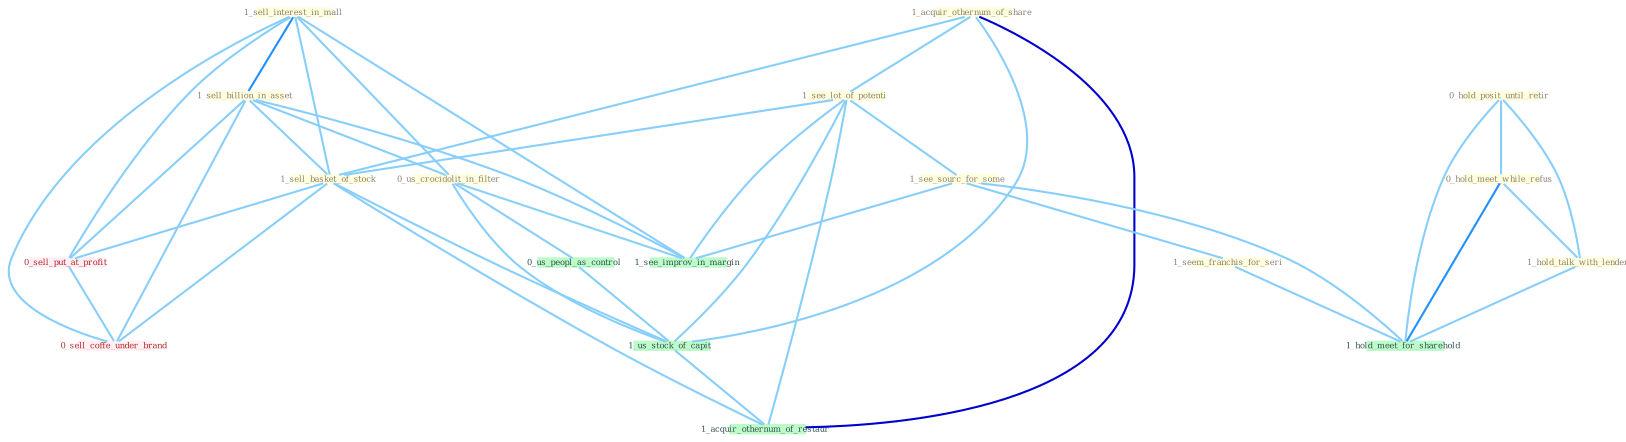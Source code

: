 Graph G{ 
    node
    [shape=polygon,style=filled,width=.5,height=.06,color="#BDFCC9",fixedsize=true,fontsize=4,
    fontcolor="#2f4f4f"];
    {node
    [color="#ffffe0", fontcolor="#8b7d6b"] "1_sell_interest_in_mall " "1_sell_billion_in_asset " "1_acquir_othernum_of_share " "1_see_lot_of_potenti " "1_see_sourc_for_some " "1_seem_franchis_for_seri " "0_us_crocidolit_in_filter " "1_sell_basket_of_stock " "0_hold_posit_until_retir " "0_hold_meet_while_refus " "1_hold_talk_with_lender "}
{node [color="#fff0f5", fontcolor="#b22222"] "0_sell_put_at_profit " "0_sell_coffe_under_brand "}
edge [color="#B0E2FF"];

	"1_sell_interest_in_mall " -- "1_sell_billion_in_asset " [w="2", color="#1e90ff" , len=0.8];
	"1_sell_interest_in_mall " -- "0_us_crocidolit_in_filter " [w="1", color="#87cefa" ];
	"1_sell_interest_in_mall " -- "1_sell_basket_of_stock " [w="1", color="#87cefa" ];
	"1_sell_interest_in_mall " -- "0_sell_put_at_profit " [w="1", color="#87cefa" ];
	"1_sell_interest_in_mall " -- "1_see_improv_in_margin " [w="1", color="#87cefa" ];
	"1_sell_interest_in_mall " -- "0_sell_coffe_under_brand " [w="1", color="#87cefa" ];
	"1_sell_billion_in_asset " -- "0_us_crocidolit_in_filter " [w="1", color="#87cefa" ];
	"1_sell_billion_in_asset " -- "1_sell_basket_of_stock " [w="1", color="#87cefa" ];
	"1_sell_billion_in_asset " -- "0_sell_put_at_profit " [w="1", color="#87cefa" ];
	"1_sell_billion_in_asset " -- "1_see_improv_in_margin " [w="1", color="#87cefa" ];
	"1_sell_billion_in_asset " -- "0_sell_coffe_under_brand " [w="1", color="#87cefa" ];
	"1_acquir_othernum_of_share " -- "1_see_lot_of_potenti " [w="1", color="#87cefa" ];
	"1_acquir_othernum_of_share " -- "1_sell_basket_of_stock " [w="1", color="#87cefa" ];
	"1_acquir_othernum_of_share " -- "1_us_stock_of_capit " [w="1", color="#87cefa" ];
	"1_acquir_othernum_of_share " -- "1_acquir_othernum_of_restaur " [w="3", color="#0000cd" , len=0.6];
	"1_see_lot_of_potenti " -- "1_see_sourc_for_some " [w="1", color="#87cefa" ];
	"1_see_lot_of_potenti " -- "1_sell_basket_of_stock " [w="1", color="#87cefa" ];
	"1_see_lot_of_potenti " -- "1_us_stock_of_capit " [w="1", color="#87cefa" ];
	"1_see_lot_of_potenti " -- "1_see_improv_in_margin " [w="1", color="#87cefa" ];
	"1_see_lot_of_potenti " -- "1_acquir_othernum_of_restaur " [w="1", color="#87cefa" ];
	"1_see_sourc_for_some " -- "1_seem_franchis_for_seri " [w="1", color="#87cefa" ];
	"1_see_sourc_for_some " -- "1_see_improv_in_margin " [w="1", color="#87cefa" ];
	"1_see_sourc_for_some " -- "1_hold_meet_for_sharehold " [w="1", color="#87cefa" ];
	"1_seem_franchis_for_seri " -- "1_hold_meet_for_sharehold " [w="1", color="#87cefa" ];
	"0_us_crocidolit_in_filter " -- "0_us_peopl_as_control " [w="1", color="#87cefa" ];
	"0_us_crocidolit_in_filter " -- "1_us_stock_of_capit " [w="1", color="#87cefa" ];
	"0_us_crocidolit_in_filter " -- "1_see_improv_in_margin " [w="1", color="#87cefa" ];
	"1_sell_basket_of_stock " -- "0_sell_put_at_profit " [w="1", color="#87cefa" ];
	"1_sell_basket_of_stock " -- "1_us_stock_of_capit " [w="1", color="#87cefa" ];
	"1_sell_basket_of_stock " -- "0_sell_coffe_under_brand " [w="1", color="#87cefa" ];
	"1_sell_basket_of_stock " -- "1_acquir_othernum_of_restaur " [w="1", color="#87cefa" ];
	"0_hold_posit_until_retir " -- "0_hold_meet_while_refus " [w="1", color="#87cefa" ];
	"0_hold_posit_until_retir " -- "1_hold_talk_with_lender " [w="1", color="#87cefa" ];
	"0_hold_posit_until_retir " -- "1_hold_meet_for_sharehold " [w="1", color="#87cefa" ];
	"0_hold_meet_while_refus " -- "1_hold_talk_with_lender " [w="1", color="#87cefa" ];
	"0_hold_meet_while_refus " -- "1_hold_meet_for_sharehold " [w="2", color="#1e90ff" , len=0.8];
	"1_hold_talk_with_lender " -- "1_hold_meet_for_sharehold " [w="1", color="#87cefa" ];
	"0_us_peopl_as_control " -- "1_us_stock_of_capit " [w="1", color="#87cefa" ];
	"0_sell_put_at_profit " -- "0_sell_coffe_under_brand " [w="1", color="#87cefa" ];
	"1_us_stock_of_capit " -- "1_acquir_othernum_of_restaur " [w="1", color="#87cefa" ];
}